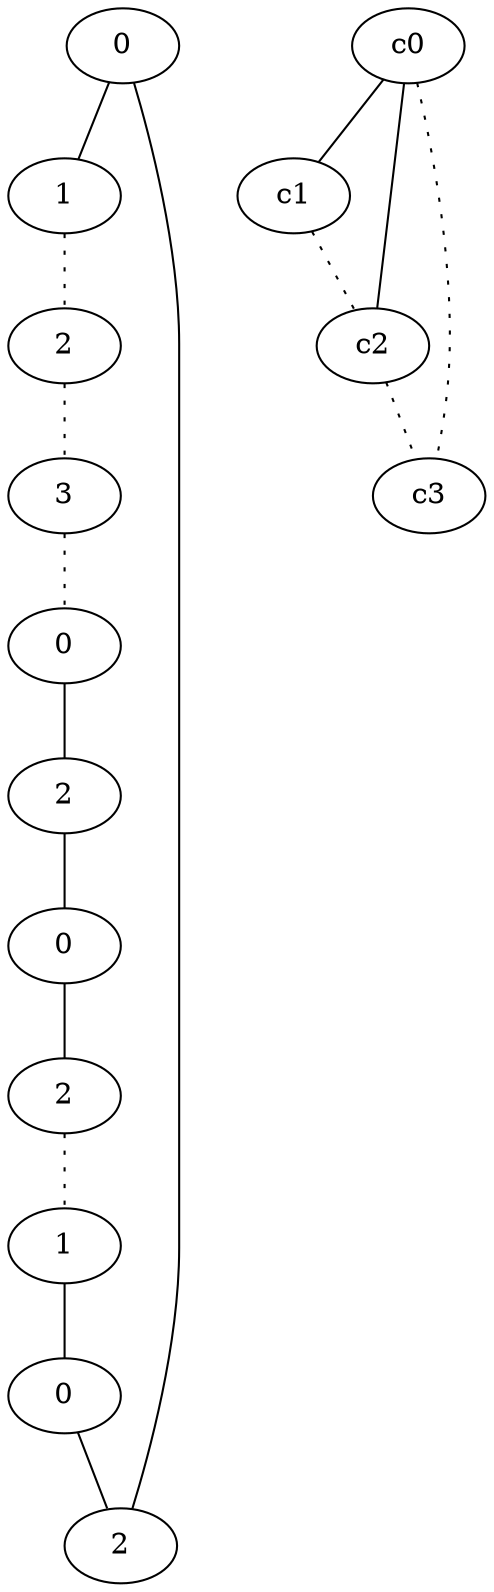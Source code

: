 graph {
a0[label=0];
a1[label=1];
a2[label=2];
a3[label=3];
a4[label=0];
a5[label=2];
a6[label=0];
a7[label=2];
a8[label=1];
a9[label=0];
a10[label=2];
a0 -- a1;
a0 -- a10;
a1 -- a2 [style=dotted];
a2 -- a3 [style=dotted];
a3 -- a4 [style=dotted];
a4 -- a5;
a5 -- a6;
a6 -- a7;
a7 -- a8 [style=dotted];
a8 -- a9;
a9 -- a10;
c0 -- c1;
c0 -- c2;
c0 -- c3 [style=dotted];
c1 -- c2 [style=dotted];
c2 -- c3 [style=dotted];
}
